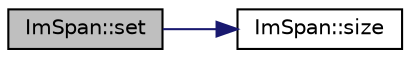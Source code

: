 digraph "ImSpan::set"
{
 // LATEX_PDF_SIZE
  edge [fontname="Helvetica",fontsize="10",labelfontname="Helvetica",labelfontsize="10"];
  node [fontname="Helvetica",fontsize="10",shape=record];
  rankdir="LR";
  Node1 [label="ImSpan::set",height=0.2,width=0.4,color="black", fillcolor="grey75", style="filled", fontcolor="black",tooltip=" "];
  Node1 -> Node2 [color="midnightblue",fontsize="10",style="solid",fontname="Helvetica"];
  Node2 [label="ImSpan::size",height=0.2,width=0.4,color="black", fillcolor="white", style="filled",URL="$struct_im_span.html#a88270b885861b27640003f6a8a3effa0",tooltip=" "];
}
